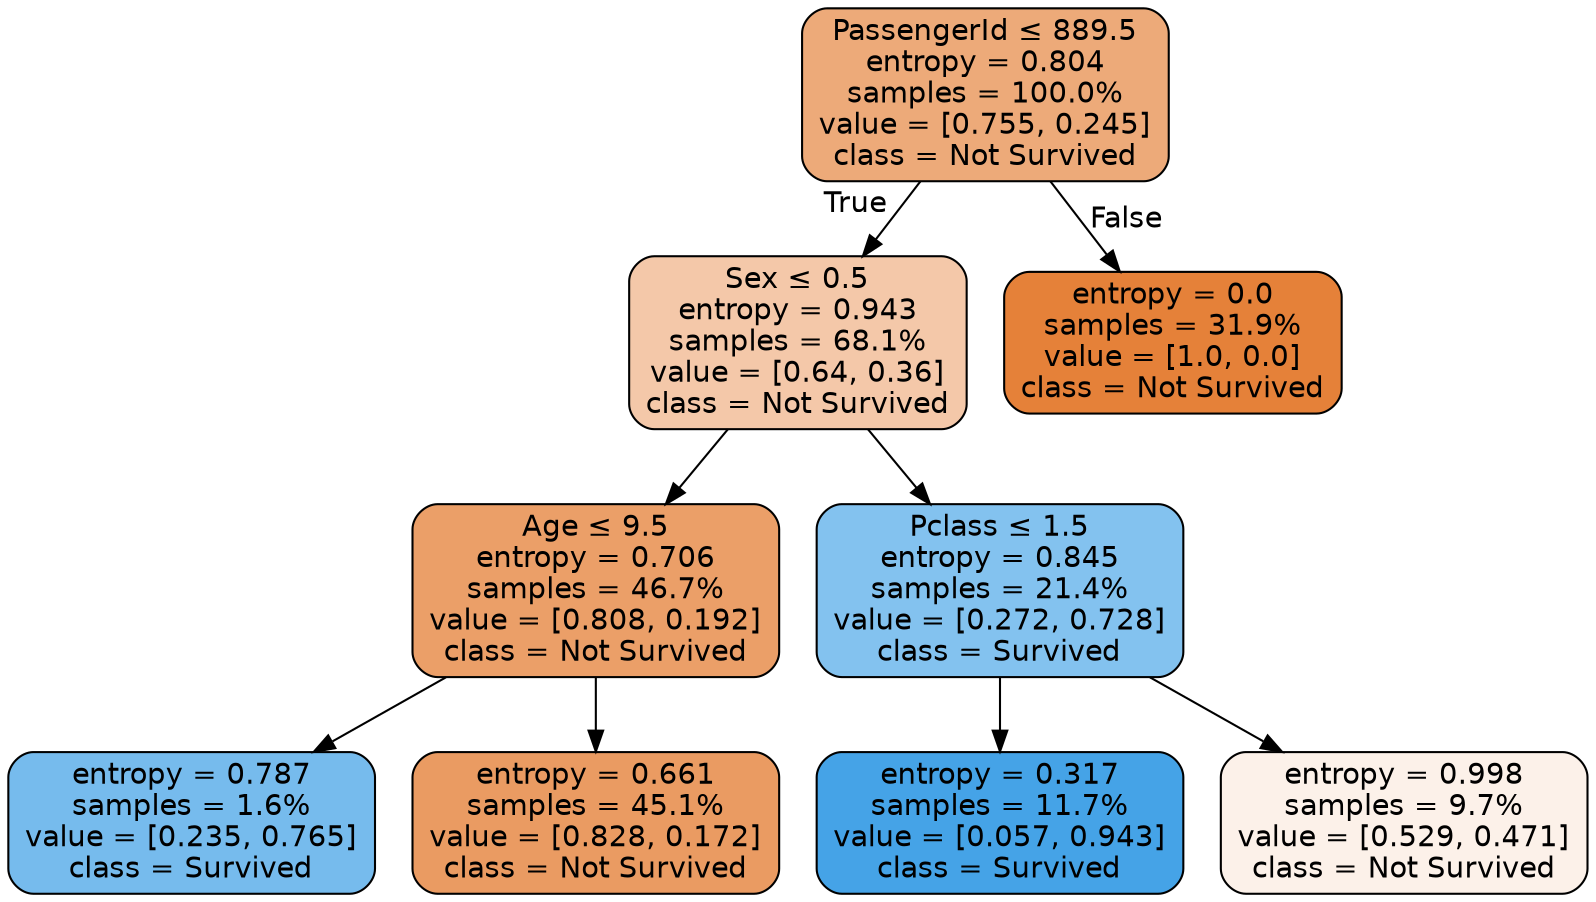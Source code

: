digraph Tree {
node [shape=box, style="filled, rounded", color="black", fontname="helvetica"] ;
edge [fontname="helvetica"] ;
0 [label=<PassengerId &le; 889.5<br/>entropy = 0.804<br/>samples = 100.0%<br/>value = [0.755, 0.245]<br/>class = Not Survived>, fillcolor="#edaa79"] ;
1 [label=<Sex &le; 0.5<br/>entropy = 0.943<br/>samples = 68.1%<br/>value = [0.64, 0.36]<br/>class = Not Survived>, fillcolor="#f4c8a9"] ;
0 -> 1 [labeldistance=2.5, labelangle=45, headlabel="True"] ;
2 [label=<Age &le; 9.5<br/>entropy = 0.706<br/>samples = 46.7%<br/>value = [0.808, 0.192]<br/>class = Not Survived>, fillcolor="#eb9f68"] ;
1 -> 2 ;
3 [label=<entropy = 0.787<br/>samples = 1.6%<br/>value = [0.235, 0.765]<br/>class = Survived>, fillcolor="#76bbed"] ;
2 -> 3 ;
4 [label=<entropy = 0.661<br/>samples = 45.1%<br/>value = [0.828, 0.172]<br/>class = Not Survived>, fillcolor="#ea9b62"] ;
2 -> 4 ;
5 [label=<Pclass &le; 1.5<br/>entropy = 0.845<br/>samples = 21.4%<br/>value = [0.272, 0.728]<br/>class = Survived>, fillcolor="#83c2ef"] ;
1 -> 5 ;
6 [label=<entropy = 0.317<br/>samples = 11.7%<br/>value = [0.057, 0.943]<br/>class = Survived>, fillcolor="#45a3e7"] ;
5 -> 6 ;
7 [label=<entropy = 0.998<br/>samples = 9.7%<br/>value = [0.529, 0.471]<br/>class = Not Survived>, fillcolor="#fcf1e9"] ;
5 -> 7 ;
8 [label=<entropy = 0.0<br/>samples = 31.9%<br/>value = [1.0, 0.0]<br/>class = Not Survived>, fillcolor="#e58139"] ;
0 -> 8 [labeldistance=2.5, labelangle=-45, headlabel="False"] ;
}